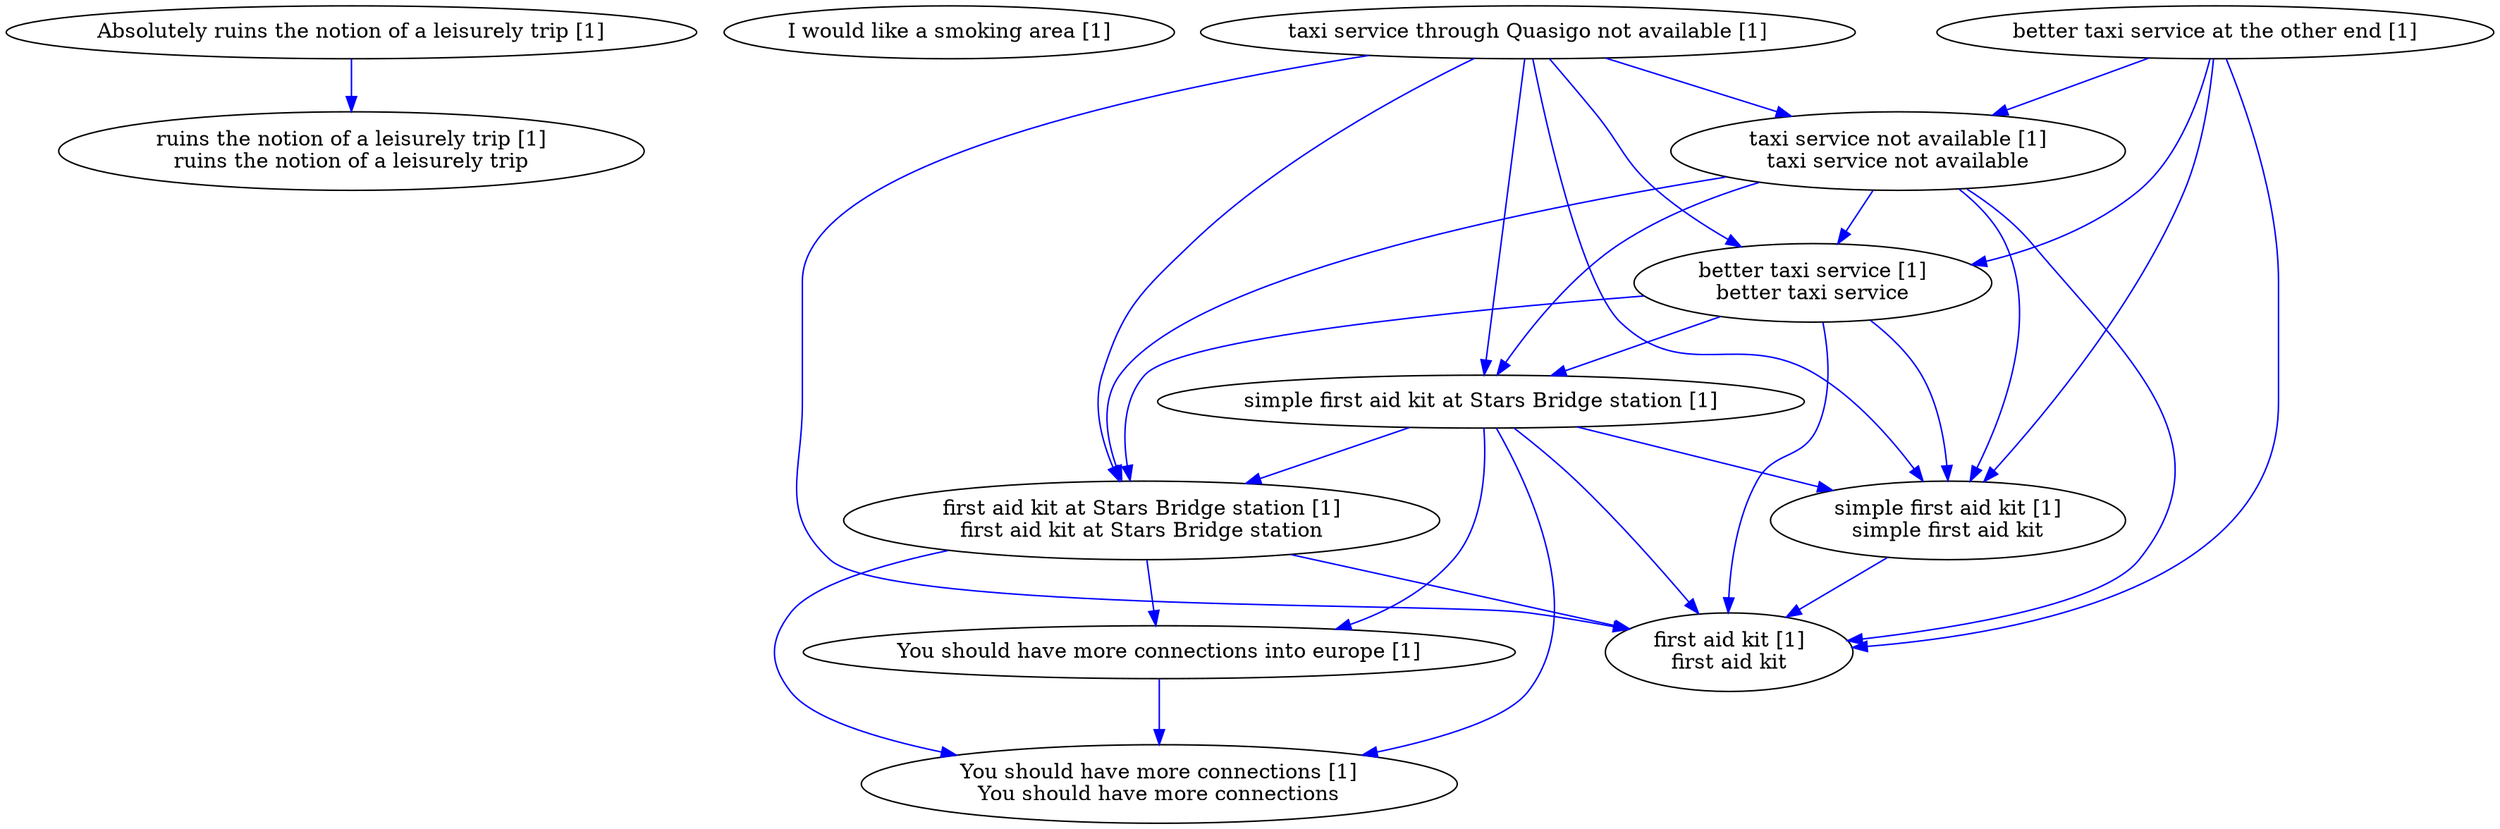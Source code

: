 digraph collapsedGraph {
"Absolutely ruins the notion of a leisurely trip [1]""ruins the notion of a leisurely trip [1]\nruins the notion of a leisurely trip""I would like a smoking area [1]""You should have more connections into europe [1]""You should have more connections [1]\nYou should have more connections""better taxi service at the other end [1]""better taxi service [1]\nbetter taxi service""simple first aid kit at Stars Bridge station [1]""first aid kit at Stars Bridge station [1]\nfirst aid kit at Stars Bridge station""first aid kit [1]\nfirst aid kit""simple first aid kit [1]\nsimple first aid kit""taxi service through Quasigo not available [1]""taxi service not available [1]\ntaxi service not available""Absolutely ruins the notion of a leisurely trip [1]" -> "ruins the notion of a leisurely trip [1]\nruins the notion of a leisurely trip" [color=blue]
"You should have more connections into europe [1]" -> "You should have more connections [1]\nYou should have more connections" [color=blue]
"better taxi service at the other end [1]" -> "better taxi service [1]\nbetter taxi service" [color=blue]
"simple first aid kit at Stars Bridge station [1]" -> "first aid kit at Stars Bridge station [1]\nfirst aid kit at Stars Bridge station" [color=blue]
"first aid kit at Stars Bridge station [1]\nfirst aid kit at Stars Bridge station" -> "first aid kit [1]\nfirst aid kit" [color=blue]
"simple first aid kit at Stars Bridge station [1]" -> "simple first aid kit [1]\nsimple first aid kit" [color=blue]
"simple first aid kit [1]\nsimple first aid kit" -> "first aid kit [1]\nfirst aid kit" [color=blue]
"simple first aid kit at Stars Bridge station [1]" -> "first aid kit [1]\nfirst aid kit" [color=blue]
"better taxi service at the other end [1]" -> "first aid kit [1]\nfirst aid kit" [color=blue]
"better taxi service at the other end [1]" -> "simple first aid kit [1]\nsimple first aid kit" [color=blue]
"better taxi service [1]\nbetter taxi service" -> "simple first aid kit at Stars Bridge station [1]" [color=blue]
"better taxi service [1]\nbetter taxi service" -> "first aid kit at Stars Bridge station [1]\nfirst aid kit at Stars Bridge station" [color=blue]
"better taxi service [1]\nbetter taxi service" -> "first aid kit [1]\nfirst aid kit" [color=blue]
"better taxi service [1]\nbetter taxi service" -> "simple first aid kit [1]\nsimple first aid kit" [color=blue]
"simple first aid kit at Stars Bridge station [1]" -> "You should have more connections into europe [1]" [color=blue]
"simple first aid kit at Stars Bridge station [1]" -> "You should have more connections [1]\nYou should have more connections" [color=blue]
"first aid kit at Stars Bridge station [1]\nfirst aid kit at Stars Bridge station" -> "You should have more connections into europe [1]" [color=blue]
"first aid kit at Stars Bridge station [1]\nfirst aid kit at Stars Bridge station" -> "You should have more connections [1]\nYou should have more connections" [color=blue]
"taxi service through Quasigo not available [1]" -> "taxi service not available [1]\ntaxi service not available" [color=blue]
"better taxi service at the other end [1]" -> "taxi service not available [1]\ntaxi service not available" [color=blue]
"taxi service through Quasigo not available [1]" -> "better taxi service [1]\nbetter taxi service" [color=blue]
"taxi service through Quasigo not available [1]" -> "simple first aid kit at Stars Bridge station [1]" [color=blue]
"taxi service through Quasigo not available [1]" -> "first aid kit at Stars Bridge station [1]\nfirst aid kit at Stars Bridge station" [color=blue]
"taxi service through Quasigo not available [1]" -> "first aid kit [1]\nfirst aid kit" [color=blue]
"taxi service through Quasigo not available [1]" -> "simple first aid kit [1]\nsimple first aid kit" [color=blue]
"taxi service not available [1]\ntaxi service not available" -> "better taxi service [1]\nbetter taxi service" [color=blue]
"taxi service not available [1]\ntaxi service not available" -> "simple first aid kit at Stars Bridge station [1]" [color=blue]
"taxi service not available [1]\ntaxi service not available" -> "first aid kit at Stars Bridge station [1]\nfirst aid kit at Stars Bridge station" [color=blue]
"taxi service not available [1]\ntaxi service not available" -> "first aid kit [1]\nfirst aid kit" [color=blue]
"taxi service not available [1]\ntaxi service not available" -> "simple first aid kit [1]\nsimple first aid kit" [color=blue]
}